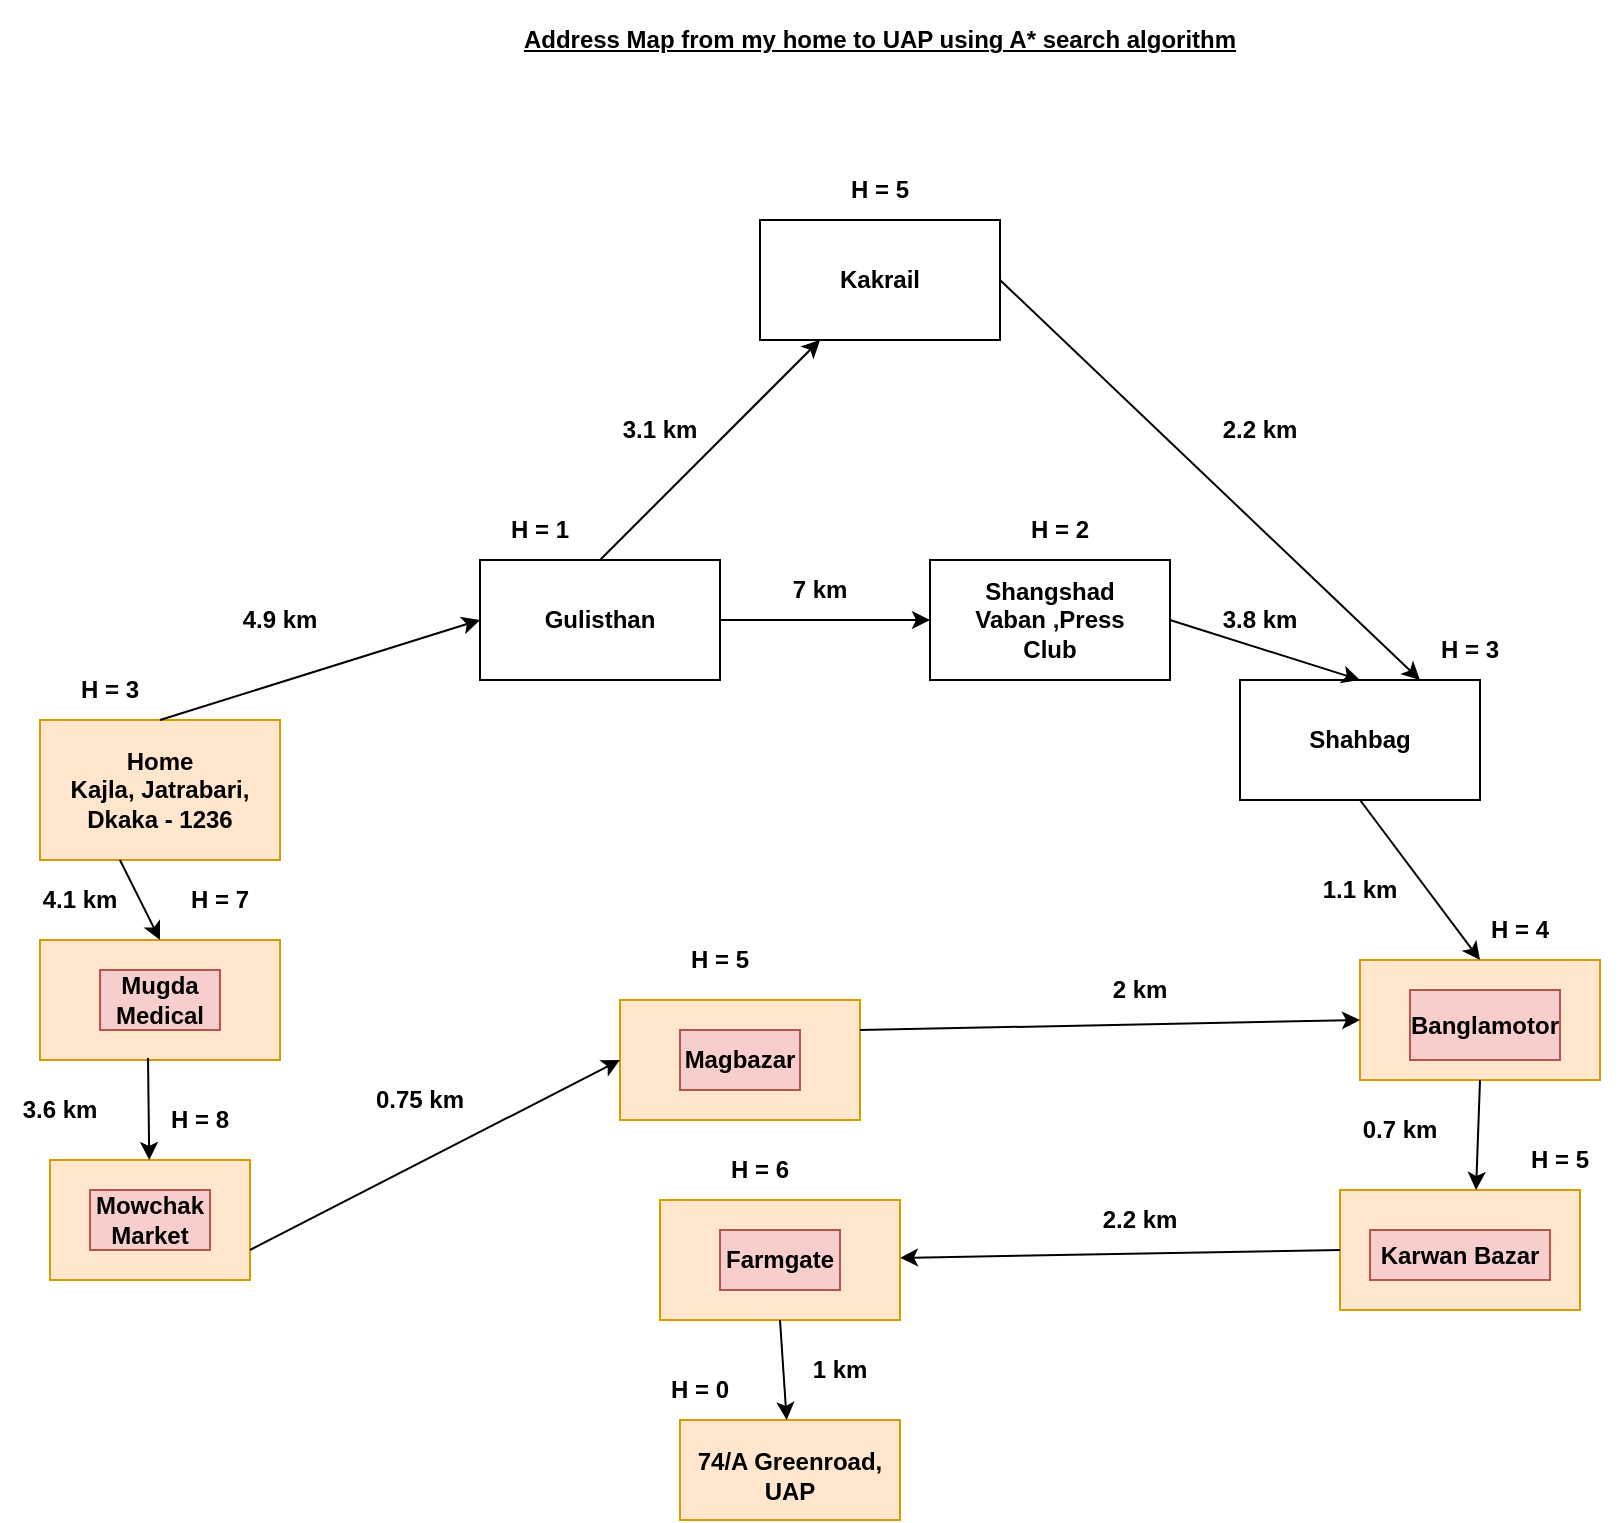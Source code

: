 <mxfile version="17.2.4" type="device"><diagram id="EkjoNXD0ivbZlw8jVMPH" name="Page-1"><mxGraphModel dx="868" dy="1582" grid="1" gridSize="10" guides="1" tooltips="1" connect="1" arrows="1" fold="1" page="1" pageScale="1" pageWidth="850" pageHeight="1100" math="0" shadow="0"><root><mxCell id="0"/><mxCell id="1" parent="0"/><mxCell id="_2sbnCs3nxhWNoNPuz7I-1" value="" style="rounded=0;whiteSpace=wrap;html=1;fillColor=#ffe6cc;strokeColor=#d79b00;" parent="1" vertex="1"><mxGeometry x="100" y="190" width="120" height="70" as="geometry"/></mxCell><mxCell id="_2sbnCs3nxhWNoNPuz7I-2" value="" style="rounded=0;whiteSpace=wrap;html=1;" parent="1" vertex="1"><mxGeometry x="320" y="110" width="120" height="60" as="geometry"/></mxCell><mxCell id="_2sbnCs3nxhWNoNPuz7I-3" value="" style="rounded=0;whiteSpace=wrap;html=1;" parent="1" vertex="1"><mxGeometry x="545" y="110" width="120" height="60" as="geometry"/></mxCell><mxCell id="_2sbnCs3nxhWNoNPuz7I-4" value="" style="rounded=0;whiteSpace=wrap;html=1;" parent="1" vertex="1"><mxGeometry x="700" y="170" width="120" height="60" as="geometry"/></mxCell><mxCell id="_2sbnCs3nxhWNoNPuz7I-5" value="" style="rounded=0;whiteSpace=wrap;html=1;fillColor=#ffe6cc;strokeColor=#d79b00;" parent="1" vertex="1"><mxGeometry x="760" y="310" width="120" height="60" as="geometry"/></mxCell><mxCell id="_2sbnCs3nxhWNoNPuz7I-6" value="" style="rounded=0;whiteSpace=wrap;html=1;fillColor=#ffe6cc;strokeColor=#d79b00;" parent="1" vertex="1"><mxGeometry x="750" y="425" width="120" height="60" as="geometry"/></mxCell><mxCell id="_2sbnCs3nxhWNoNPuz7I-7" value="" style="rounded=0;whiteSpace=wrap;html=1;fillColor=#ffe6cc;strokeColor=#d79b00;" parent="1" vertex="1"><mxGeometry x="410" y="430" width="120" height="60" as="geometry"/></mxCell><mxCell id="_2sbnCs3nxhWNoNPuz7I-8" value="" style="rounded=0;whiteSpace=wrap;html=1;fillColor=#ffe6cc;strokeColor=#d79b00;" parent="1" vertex="1"><mxGeometry x="420" y="540" width="110" height="50" as="geometry"/></mxCell><mxCell id="_2sbnCs3nxhWNoNPuz7I-9" value="" style="rounded=0;whiteSpace=wrap;html=1;fillColor=#ffe6cc;strokeColor=#d79b00;" parent="1" vertex="1"><mxGeometry x="100" y="300" width="120" height="60" as="geometry"/></mxCell><mxCell id="_2sbnCs3nxhWNoNPuz7I-10" value="" style="rounded=0;whiteSpace=wrap;html=1;fillColor=#ffe6cc;strokeColor=#d79b00;" parent="1" vertex="1"><mxGeometry x="390" y="330" width="120" height="60" as="geometry"/></mxCell><mxCell id="_2sbnCs3nxhWNoNPuz7I-12" value="" style="rounded=0;whiteSpace=wrap;html=1;" parent="1" vertex="1"><mxGeometry x="460" y="-60" width="120" height="60" as="geometry"/></mxCell><mxCell id="_2sbnCs3nxhWNoNPuz7I-13" value="" style="rounded=0;whiteSpace=wrap;html=1;fillColor=#ffe6cc;strokeColor=#d79b00;" parent="1" vertex="1"><mxGeometry x="105" y="410" width="100" height="60" as="geometry"/></mxCell><mxCell id="_2sbnCs3nxhWNoNPuz7I-14" value="&lt;b&gt;Home&lt;br&gt;Kajla, Jatrabari, Dkaka - 1236&lt;/b&gt;" style="text;html=1;align=center;verticalAlign=middle;whiteSpace=wrap;rounded=0;fillColor=none;fontColor=#000000;" parent="1" vertex="1"><mxGeometry x="105" y="210" width="110" height="30" as="geometry"/></mxCell><mxCell id="_2sbnCs3nxhWNoNPuz7I-15" value="&lt;b&gt;Gulisthan&lt;/b&gt;" style="text;html=1;align=center;verticalAlign=middle;whiteSpace=wrap;rounded=0;" parent="1" vertex="1"><mxGeometry x="350" y="125" width="60" height="30" as="geometry"/></mxCell><mxCell id="_2sbnCs3nxhWNoNPuz7I-16" value="&lt;b&gt;Kakrail&lt;/b&gt;" style="text;html=1;align=center;verticalAlign=middle;whiteSpace=wrap;rounded=0;" parent="1" vertex="1"><mxGeometry x="490" y="-45" width="60" height="30" as="geometry"/></mxCell><mxCell id="_2sbnCs3nxhWNoNPuz7I-17" value="&lt;b&gt;Shangshad Vaban ,Press Club&lt;/b&gt;" style="text;html=1;align=center;verticalAlign=middle;whiteSpace=wrap;rounded=0;" parent="1" vertex="1"><mxGeometry x="555" y="120" width="100" height="40" as="geometry"/></mxCell><mxCell id="_2sbnCs3nxhWNoNPuz7I-18" value="&lt;b&gt;Shahbag&lt;/b&gt;" style="text;html=1;align=center;verticalAlign=middle;whiteSpace=wrap;rounded=0;" parent="1" vertex="1"><mxGeometry x="730" y="185" width="60" height="30" as="geometry"/></mxCell><mxCell id="_2sbnCs3nxhWNoNPuz7I-19" value="&lt;b&gt;Banglamotor&lt;/b&gt;" style="text;html=1;align=center;verticalAlign=middle;whiteSpace=wrap;rounded=0;fillColor=#f8cecc;strokeColor=#b85450;" parent="1" vertex="1"><mxGeometry x="785" y="325" width="75" height="35" as="geometry"/></mxCell><mxCell id="_2sbnCs3nxhWNoNPuz7I-20" value="&lt;b&gt;Karwan Bazar&lt;/b&gt;" style="text;html=1;align=center;verticalAlign=middle;whiteSpace=wrap;rounded=0;fillColor=#f8cecc;strokeColor=#b85450;" parent="1" vertex="1"><mxGeometry x="765" y="445" width="90" height="25" as="geometry"/></mxCell><mxCell id="_2sbnCs3nxhWNoNPuz7I-21" value="&lt;b&gt;Farmgate&lt;/b&gt;" style="text;html=1;align=center;verticalAlign=middle;whiteSpace=wrap;rounded=0;fillColor=#f8cecc;strokeColor=#b85450;" parent="1" vertex="1"><mxGeometry x="440" y="445" width="60" height="30" as="geometry"/></mxCell><mxCell id="_2sbnCs3nxhWNoNPuz7I-22" value="&lt;b&gt;74/A Greenroad, UAP&lt;/b&gt;" style="text;html=1;align=center;verticalAlign=middle;whiteSpace=wrap;rounded=0;" parent="1" vertex="1"><mxGeometry x="426.25" y="550" width="97.5" height="35" as="geometry"/></mxCell><mxCell id="_2sbnCs3nxhWNoNPuz7I-23" value="&lt;b&gt;Mugda Medical&lt;/b&gt;" style="text;html=1;align=center;verticalAlign=middle;whiteSpace=wrap;rounded=0;fillColor=#f8cecc;strokeColor=#b85450;" parent="1" vertex="1"><mxGeometry x="130" y="315" width="60" height="30" as="geometry"/></mxCell><mxCell id="_2sbnCs3nxhWNoNPuz7I-24" value="&lt;b&gt;Mowchak Market&lt;/b&gt;" style="text;html=1;align=center;verticalAlign=middle;whiteSpace=wrap;rounded=0;fillColor=#f8cecc;strokeColor=#b85450;" parent="1" vertex="1"><mxGeometry x="125" y="425" width="60" height="30" as="geometry"/></mxCell><mxCell id="_2sbnCs3nxhWNoNPuz7I-25" value="&lt;b&gt;Magbazar&lt;/b&gt;" style="text;html=1;align=center;verticalAlign=middle;whiteSpace=wrap;rounded=0;fillColor=#f8cecc;strokeColor=#b85450;" parent="1" vertex="1"><mxGeometry x="420" y="345" width="60" height="30" as="geometry"/></mxCell><mxCell id="_2sbnCs3nxhWNoNPuz7I-26" value="" style="endArrow=classic;html=1;rounded=0;exitX=0.5;exitY=0;exitDx=0;exitDy=0;entryX=0;entryY=0.5;entryDx=0;entryDy=0;" parent="1" source="_2sbnCs3nxhWNoNPuz7I-1" target="_2sbnCs3nxhWNoNPuz7I-2" edge="1"><mxGeometry width="50" height="50" relative="1" as="geometry"><mxPoint x="400" y="240" as="sourcePoint"/><mxPoint x="450" y="190" as="targetPoint"/></mxGeometry></mxCell><mxCell id="_2sbnCs3nxhWNoNPuz7I-27" value="" style="endArrow=classic;html=1;rounded=0;exitX=1;exitY=0.5;exitDx=0;exitDy=0;entryX=0;entryY=0.5;entryDx=0;entryDy=0;" parent="1" source="_2sbnCs3nxhWNoNPuz7I-2" target="_2sbnCs3nxhWNoNPuz7I-3" edge="1"><mxGeometry width="50" height="50" relative="1" as="geometry"><mxPoint x="400" y="240" as="sourcePoint"/><mxPoint x="450" y="190" as="targetPoint"/></mxGeometry></mxCell><mxCell id="_2sbnCs3nxhWNoNPuz7I-28" value="" style="endArrow=classic;html=1;rounded=0;exitX=1;exitY=0.5;exitDx=0;exitDy=0;entryX=0.5;entryY=0;entryDx=0;entryDy=0;" parent="1" source="_2sbnCs3nxhWNoNPuz7I-3" target="_2sbnCs3nxhWNoNPuz7I-4" edge="1"><mxGeometry width="50" height="50" relative="1" as="geometry"><mxPoint x="400" y="240" as="sourcePoint"/><mxPoint x="450" y="190" as="targetPoint"/></mxGeometry></mxCell><mxCell id="_2sbnCs3nxhWNoNPuz7I-29" value="" style="endArrow=classic;html=1;rounded=0;exitX=0.5;exitY=1;exitDx=0;exitDy=0;entryX=0.5;entryY=0;entryDx=0;entryDy=0;" parent="1" source="_2sbnCs3nxhWNoNPuz7I-4" target="_2sbnCs3nxhWNoNPuz7I-5" edge="1"><mxGeometry width="50" height="50" relative="1" as="geometry"><mxPoint x="400" y="340" as="sourcePoint"/><mxPoint x="450" y="290" as="targetPoint"/></mxGeometry></mxCell><mxCell id="_2sbnCs3nxhWNoNPuz7I-30" value="" style="endArrow=classic;html=1;rounded=0;exitX=0.5;exitY=1;exitDx=0;exitDy=0;entryX=0.567;entryY=0;entryDx=0;entryDy=0;entryPerimeter=0;" parent="1" source="_2sbnCs3nxhWNoNPuz7I-5" target="_2sbnCs3nxhWNoNPuz7I-6" edge="1"><mxGeometry width="50" height="50" relative="1" as="geometry"><mxPoint x="400" y="340" as="sourcePoint"/><mxPoint x="450" y="290" as="targetPoint"/></mxGeometry></mxCell><mxCell id="_2sbnCs3nxhWNoNPuz7I-31" value="" style="endArrow=classic;html=1;rounded=0;exitX=0;exitY=0.5;exitDx=0;exitDy=0;" parent="1" source="_2sbnCs3nxhWNoNPuz7I-6" target="_2sbnCs3nxhWNoNPuz7I-7" edge="1"><mxGeometry width="50" height="50" relative="1" as="geometry"><mxPoint x="400" y="440" as="sourcePoint"/><mxPoint x="450" y="390" as="targetPoint"/><Array as="points"/></mxGeometry></mxCell><mxCell id="_2sbnCs3nxhWNoNPuz7I-32" value="" style="endArrow=classic;html=1;rounded=0;exitX=0.5;exitY=1;exitDx=0;exitDy=0;" parent="1" source="_2sbnCs3nxhWNoNPuz7I-7" target="_2sbnCs3nxhWNoNPuz7I-8" edge="1"><mxGeometry width="50" height="50" relative="1" as="geometry"><mxPoint x="400" y="440" as="sourcePoint"/><mxPoint x="450" y="390" as="targetPoint"/></mxGeometry></mxCell><mxCell id="_2sbnCs3nxhWNoNPuz7I-33" value="" style="endArrow=classic;html=1;rounded=0;exitX=0.5;exitY=0;exitDx=0;exitDy=0;entryX=0.25;entryY=1;entryDx=0;entryDy=0;entryPerimeter=0;" parent="1" source="_2sbnCs3nxhWNoNPuz7I-2" target="_2sbnCs3nxhWNoNPuz7I-12" edge="1"><mxGeometry width="50" height="50" relative="1" as="geometry"><mxPoint x="400" y="40" as="sourcePoint"/><mxPoint x="450" y="-10" as="targetPoint"/></mxGeometry></mxCell><mxCell id="_2sbnCs3nxhWNoNPuz7I-34" value="" style="endArrow=classic;html=1;rounded=0;exitX=1;exitY=0.5;exitDx=0;exitDy=0;entryX=0.75;entryY=0;entryDx=0;entryDy=0;" parent="1" source="_2sbnCs3nxhWNoNPuz7I-12" target="_2sbnCs3nxhWNoNPuz7I-4" edge="1"><mxGeometry width="50" height="50" relative="1" as="geometry"><mxPoint x="400" y="40" as="sourcePoint"/><mxPoint x="450" y="-10" as="targetPoint"/></mxGeometry></mxCell><mxCell id="_2sbnCs3nxhWNoNPuz7I-35" value="" style="endArrow=classic;html=1;rounded=0;exitX=0.333;exitY=1;exitDx=0;exitDy=0;exitPerimeter=0;entryX=0.5;entryY=0;entryDx=0;entryDy=0;" parent="1" source="_2sbnCs3nxhWNoNPuz7I-1" target="_2sbnCs3nxhWNoNPuz7I-9" edge="1"><mxGeometry width="50" height="50" relative="1" as="geometry"><mxPoint x="400" y="440" as="sourcePoint"/><mxPoint x="450" y="390" as="targetPoint"/></mxGeometry></mxCell><mxCell id="_2sbnCs3nxhWNoNPuz7I-38" value="" style="endArrow=classic;html=1;rounded=0;exitX=0.45;exitY=0.983;exitDx=0;exitDy=0;exitPerimeter=0;" parent="1" source="_2sbnCs3nxhWNoNPuz7I-9" target="_2sbnCs3nxhWNoNPuz7I-13" edge="1"><mxGeometry width="50" height="50" relative="1" as="geometry"><mxPoint x="400" y="440" as="sourcePoint"/><mxPoint x="450" y="390" as="targetPoint"/></mxGeometry></mxCell><mxCell id="_2sbnCs3nxhWNoNPuz7I-39" value="" style="endArrow=classic;html=1;rounded=0;exitX=1;exitY=0.75;exitDx=0;exitDy=0;" parent="1" source="_2sbnCs3nxhWNoNPuz7I-13" edge="1"><mxGeometry width="50" height="50" relative="1" as="geometry"><mxPoint x="210" y="450" as="sourcePoint"/><mxPoint x="390" y="360" as="targetPoint"/></mxGeometry></mxCell><mxCell id="_2sbnCs3nxhWNoNPuz7I-40" value="" style="endArrow=classic;html=1;rounded=0;exitX=1;exitY=0.25;exitDx=0;exitDy=0;entryX=0;entryY=0.5;entryDx=0;entryDy=0;" parent="1" source="_2sbnCs3nxhWNoNPuz7I-10" target="_2sbnCs3nxhWNoNPuz7I-5" edge="1"><mxGeometry width="50" height="50" relative="1" as="geometry"><mxPoint x="400" y="440" as="sourcePoint"/><mxPoint x="450" y="390" as="targetPoint"/></mxGeometry></mxCell><mxCell id="_2sbnCs3nxhWNoNPuz7I-41" value="&lt;b&gt;H = 1&lt;/b&gt;" style="text;html=1;strokeColor=none;fillColor=none;align=center;verticalAlign=middle;whiteSpace=wrap;rounded=0;" parent="1" vertex="1"><mxGeometry x="320" y="80" width="60" height="30" as="geometry"/></mxCell><mxCell id="_2sbnCs3nxhWNoNPuz7I-42" value="&lt;b&gt;H = 2&lt;/b&gt;" style="text;html=1;strokeColor=none;fillColor=none;align=center;verticalAlign=middle;whiteSpace=wrap;rounded=0;" parent="1" vertex="1"><mxGeometry x="580" y="80" width="60" height="30" as="geometry"/></mxCell><mxCell id="_2sbnCs3nxhWNoNPuz7I-43" value="&lt;b&gt;H = 3&lt;/b&gt;" style="text;html=1;strokeColor=none;fillColor=none;align=center;verticalAlign=middle;whiteSpace=wrap;rounded=0;" parent="1" vertex="1"><mxGeometry x="785" y="140" width="60" height="30" as="geometry"/></mxCell><mxCell id="_2sbnCs3nxhWNoNPuz7I-44" value="&lt;b&gt;H = 5&lt;/b&gt;" style="text;html=1;strokeColor=none;fillColor=none;align=center;verticalAlign=middle;whiteSpace=wrap;rounded=0;" parent="1" vertex="1"><mxGeometry x="490" y="-90" width="60" height="30" as="geometry"/></mxCell><mxCell id="_2sbnCs3nxhWNoNPuz7I-45" value="&lt;b&gt;H = 4&lt;/b&gt;" style="text;html=1;strokeColor=none;fillColor=none;align=center;verticalAlign=middle;whiteSpace=wrap;rounded=0;" parent="1" vertex="1"><mxGeometry x="810" y="280" width="60" height="30" as="geometry"/></mxCell><mxCell id="_2sbnCs3nxhWNoNPuz7I-46" value="&lt;b&gt;H = 5&lt;/b&gt;" style="text;html=1;strokeColor=none;fillColor=none;align=center;verticalAlign=middle;whiteSpace=wrap;rounded=0;" parent="1" vertex="1"><mxGeometry x="830" y="395" width="60" height="30" as="geometry"/></mxCell><mxCell id="_2sbnCs3nxhWNoNPuz7I-47" value="&lt;b&gt;H = 6&lt;/b&gt;" style="text;html=1;strokeColor=none;fillColor=none;align=center;verticalAlign=middle;whiteSpace=wrap;rounded=0;" parent="1" vertex="1"><mxGeometry x="430" y="400" width="60" height="30" as="geometry"/></mxCell><mxCell id="_2sbnCs3nxhWNoNPuz7I-48" value="&lt;b&gt;H = 0&lt;/b&gt;" style="text;html=1;strokeColor=none;fillColor=none;align=center;verticalAlign=middle;whiteSpace=wrap;rounded=0;" parent="1" vertex="1"><mxGeometry x="400" y="510" width="60" height="30" as="geometry"/></mxCell><mxCell id="_2sbnCs3nxhWNoNPuz7I-49" value="&lt;b&gt;H = 5&lt;/b&gt;" style="text;html=1;strokeColor=none;fillColor=none;align=center;verticalAlign=middle;whiteSpace=wrap;rounded=0;" parent="1" vertex="1"><mxGeometry x="410" y="295" width="60" height="30" as="geometry"/></mxCell><mxCell id="_2sbnCs3nxhWNoNPuz7I-50" value="&lt;b&gt;H = 7&lt;/b&gt;" style="text;html=1;strokeColor=none;fillColor=none;align=center;verticalAlign=middle;whiteSpace=wrap;rounded=0;" parent="1" vertex="1"><mxGeometry x="160" y="265" width="60" height="30" as="geometry"/></mxCell><mxCell id="_2sbnCs3nxhWNoNPuz7I-51" value="&lt;b&gt;H = 8&lt;/b&gt;" style="text;html=1;strokeColor=none;fillColor=none;align=center;verticalAlign=middle;whiteSpace=wrap;rounded=0;" parent="1" vertex="1"><mxGeometry x="150" y="375" width="60" height="30" as="geometry"/></mxCell><mxCell id="_2sbnCs3nxhWNoNPuz7I-52" value="&lt;b&gt;4.9 km&lt;/b&gt;" style="text;html=1;strokeColor=none;fillColor=none;align=center;verticalAlign=middle;whiteSpace=wrap;rounded=0;" parent="1" vertex="1"><mxGeometry x="190" y="125" width="60" height="30" as="geometry"/></mxCell><mxCell id="_2sbnCs3nxhWNoNPuz7I-53" value="&lt;b&gt;3.1 km&lt;/b&gt;" style="text;html=1;strokeColor=none;fillColor=none;align=center;verticalAlign=middle;whiteSpace=wrap;rounded=0;" parent="1" vertex="1"><mxGeometry x="380" y="30" width="60" height="30" as="geometry"/></mxCell><mxCell id="_2sbnCs3nxhWNoNPuz7I-54" value="&lt;b&gt;7 km&lt;/b&gt;" style="text;html=1;strokeColor=none;fillColor=none;align=center;verticalAlign=middle;whiteSpace=wrap;rounded=0;" parent="1" vertex="1"><mxGeometry x="460" y="110" width="60" height="30" as="geometry"/></mxCell><mxCell id="_2sbnCs3nxhWNoNPuz7I-55" value="&lt;b&gt;3.8 km&lt;/b&gt;" style="text;html=1;strokeColor=none;fillColor=none;align=center;verticalAlign=middle;whiteSpace=wrap;rounded=0;" parent="1" vertex="1"><mxGeometry x="680" y="125" width="60" height="30" as="geometry"/></mxCell><mxCell id="_2sbnCs3nxhWNoNPuz7I-56" value="&lt;b&gt;1.1 km&lt;/b&gt;" style="text;html=1;strokeColor=none;fillColor=none;align=center;verticalAlign=middle;whiteSpace=wrap;rounded=0;" parent="1" vertex="1"><mxGeometry x="730" y="260" width="60" height="30" as="geometry"/></mxCell><mxCell id="_2sbnCs3nxhWNoNPuz7I-57" value="&lt;b&gt;0.7 km&lt;/b&gt;" style="text;html=1;strokeColor=none;fillColor=none;align=center;verticalAlign=middle;whiteSpace=wrap;rounded=0;" parent="1" vertex="1"><mxGeometry x="750" y="380" width="60" height="30" as="geometry"/></mxCell><mxCell id="_2sbnCs3nxhWNoNPuz7I-58" value="&lt;b&gt;2.2 km&lt;/b&gt;" style="text;html=1;strokeColor=none;fillColor=none;align=center;verticalAlign=middle;whiteSpace=wrap;rounded=0;" parent="1" vertex="1"><mxGeometry x="620" y="425" width="60" height="30" as="geometry"/></mxCell><mxCell id="_2sbnCs3nxhWNoNPuz7I-59" value="&lt;b&gt;1 km&lt;/b&gt;" style="text;html=1;strokeColor=none;fillColor=none;align=center;verticalAlign=middle;whiteSpace=wrap;rounded=0;" parent="1" vertex="1"><mxGeometry x="470" y="500" width="60" height="30" as="geometry"/></mxCell><mxCell id="_2sbnCs3nxhWNoNPuz7I-61" value="&lt;b&gt;3.6 km&lt;/b&gt;" style="text;html=1;strokeColor=none;fillColor=none;align=center;verticalAlign=middle;whiteSpace=wrap;rounded=0;" parent="1" vertex="1"><mxGeometry x="80" y="370" width="60" height="30" as="geometry"/></mxCell><mxCell id="_2sbnCs3nxhWNoNPuz7I-62" value="&lt;b&gt;4.1 km&lt;/b&gt;" style="text;html=1;strokeColor=none;fillColor=none;align=center;verticalAlign=middle;whiteSpace=wrap;rounded=0;" parent="1" vertex="1"><mxGeometry x="90" y="265" width="60" height="30" as="geometry"/></mxCell><mxCell id="_2sbnCs3nxhWNoNPuz7I-63" value="&lt;b&gt;0.75 km&lt;/b&gt;" style="text;html=1;strokeColor=none;fillColor=none;align=center;verticalAlign=middle;whiteSpace=wrap;rounded=0;" parent="1" vertex="1"><mxGeometry x="260" y="365" width="60" height="30" as="geometry"/></mxCell><mxCell id="_2sbnCs3nxhWNoNPuz7I-64" value="&lt;b&gt;2.2 km&lt;/b&gt;" style="text;html=1;strokeColor=none;fillColor=none;align=center;verticalAlign=middle;whiteSpace=wrap;rounded=0;" parent="1" vertex="1"><mxGeometry x="680" y="30" width="60" height="30" as="geometry"/></mxCell><mxCell id="_2sbnCs3nxhWNoNPuz7I-65" value="&lt;b&gt;2 km&lt;/b&gt;" style="text;html=1;strokeColor=none;fillColor=none;align=center;verticalAlign=middle;whiteSpace=wrap;rounded=0;" parent="1" vertex="1"><mxGeometry x="620" y="310" width="60" height="30" as="geometry"/></mxCell><mxCell id="_2sbnCs3nxhWNoNPuz7I-70" value="&lt;b&gt;&lt;u&gt;Address Map from my home to UAP using A* search algorithm&lt;/u&gt;&lt;/b&gt;" style="text;html=1;strokeColor=none;fillColor=none;align=center;verticalAlign=middle;whiteSpace=wrap;rounded=0;fontColor=#000000;" parent="1" vertex="1"><mxGeometry x="200" y="-170" width="640" height="40" as="geometry"/></mxCell><mxCell id="6DcZkAA-tcW6I-5sPkU_-1" value="&lt;b&gt;H = 3&lt;/b&gt;" style="text;html=1;strokeColor=none;fillColor=none;align=center;verticalAlign=middle;whiteSpace=wrap;rounded=0;" parent="1" vertex="1"><mxGeometry x="105" y="160" width="60" height="30" as="geometry"/></mxCell></root></mxGraphModel></diagram></mxfile>